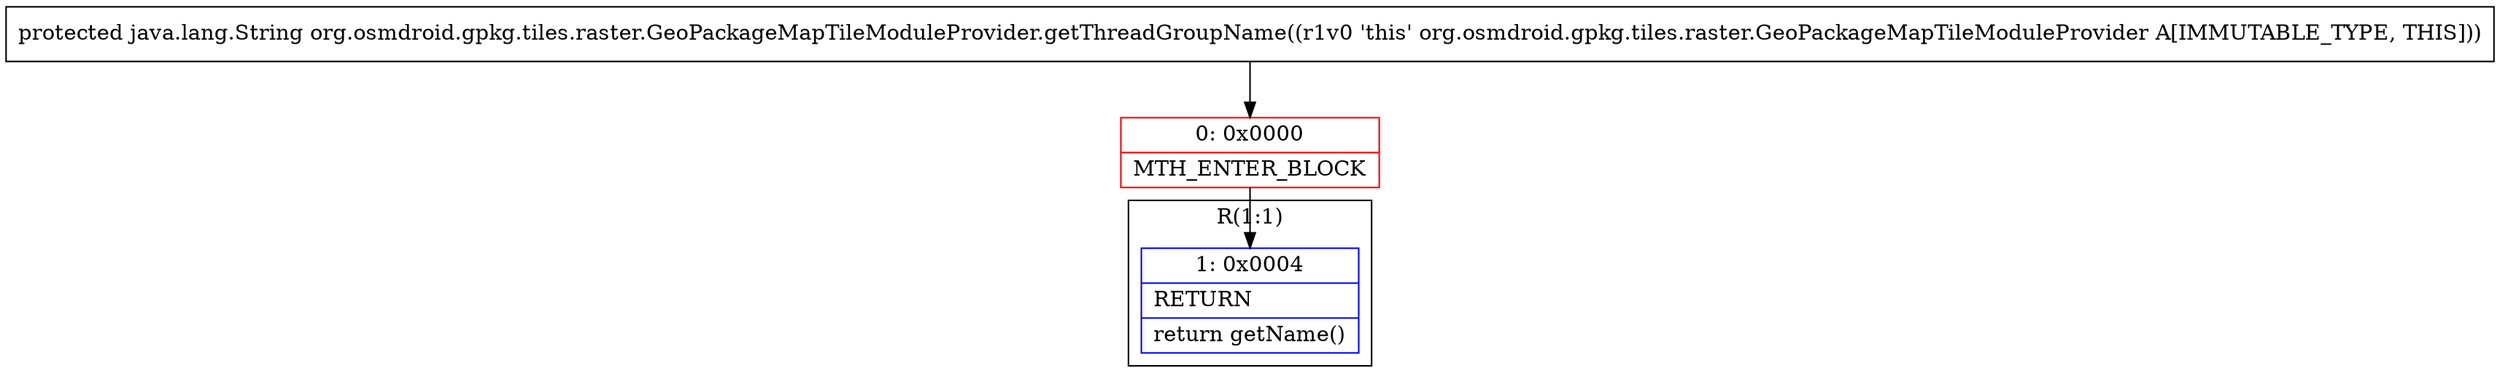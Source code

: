 digraph "CFG fororg.osmdroid.gpkg.tiles.raster.GeoPackageMapTileModuleProvider.getThreadGroupName()Ljava\/lang\/String;" {
subgraph cluster_Region_1126835386 {
label = "R(1:1)";
node [shape=record,color=blue];
Node_1 [shape=record,label="{1\:\ 0x0004|RETURN\l|return getName()\l}"];
}
Node_0 [shape=record,color=red,label="{0\:\ 0x0000|MTH_ENTER_BLOCK\l}"];
MethodNode[shape=record,label="{protected java.lang.String org.osmdroid.gpkg.tiles.raster.GeoPackageMapTileModuleProvider.getThreadGroupName((r1v0 'this' org.osmdroid.gpkg.tiles.raster.GeoPackageMapTileModuleProvider A[IMMUTABLE_TYPE, THIS])) }"];
MethodNode -> Node_0;
Node_0 -> Node_1;
}

